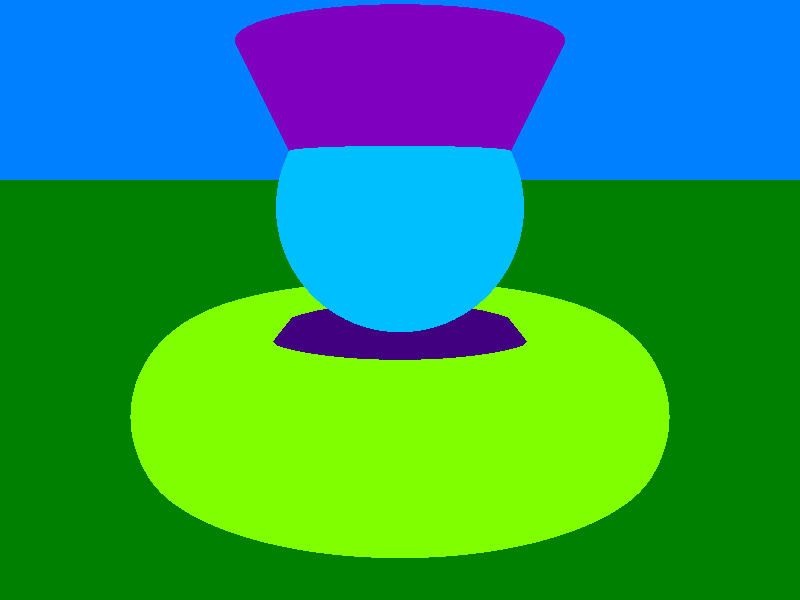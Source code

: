 background{
    rgb<0,.5,1>
    }
camera{
    location<0,2,-5>
    look_at<0,1,0>
    }
light_source{
    <2,3,-2>//location
    rgb<1,1,1>
    }
sphere{
    <0,1.75,0>//center
    1//radius
    texture{
        pigment{
            rgb<0,.75,1>
            } 
    }
    }
plane{
    <0,1,0>//normal vector
    0//distance from the origin
    texture{
    pigment{
        rgb<0,.5,0>
        }
        }
    }
box{
    <-1,0,-1>//near lower left corner
    <1,.75,3>//far upper right corner
    texture{
        pigment{
            rgb<.25,0,.5>
            }
            }
            }
cone{
    <0,1,0>//point 1
    .3//radius of point 1
    <0,3,0>//point 2
    1.25//radius of point 2
   texture{
    pigment{
        rgb<.5,0,.75>
        }
        }
    }
torus{
    1.5//outer radius
    .65//inner radius
    translate<0,.25,0>
    texture{
    pigment{
        rgb<.5,1,0>
        }
        }
    } 
